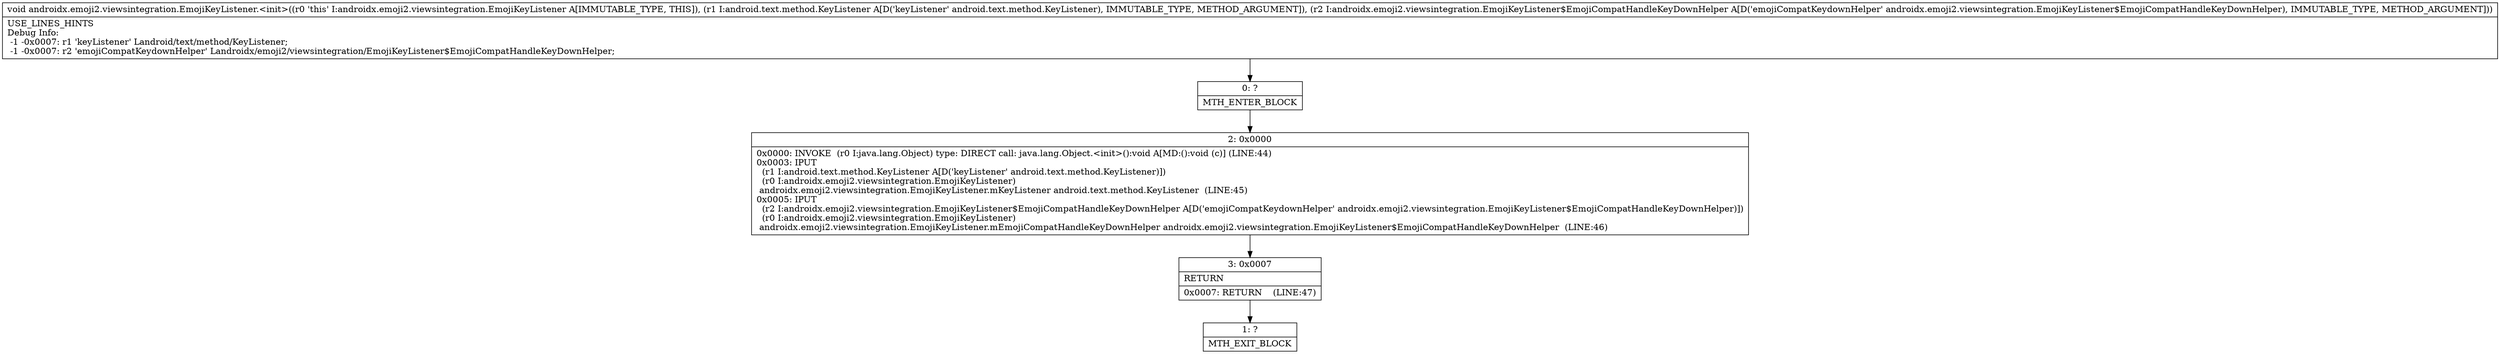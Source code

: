 digraph "CFG forandroidx.emoji2.viewsintegration.EmojiKeyListener.\<init\>(Landroid\/text\/method\/KeyListener;Landroidx\/emoji2\/viewsintegration\/EmojiKeyListener$EmojiCompatHandleKeyDownHelper;)V" {
Node_0 [shape=record,label="{0\:\ ?|MTH_ENTER_BLOCK\l}"];
Node_2 [shape=record,label="{2\:\ 0x0000|0x0000: INVOKE  (r0 I:java.lang.Object) type: DIRECT call: java.lang.Object.\<init\>():void A[MD:():void (c)] (LINE:44)\l0x0003: IPUT  \l  (r1 I:android.text.method.KeyListener A[D('keyListener' android.text.method.KeyListener)])\l  (r0 I:androidx.emoji2.viewsintegration.EmojiKeyListener)\l androidx.emoji2.viewsintegration.EmojiKeyListener.mKeyListener android.text.method.KeyListener  (LINE:45)\l0x0005: IPUT  \l  (r2 I:androidx.emoji2.viewsintegration.EmojiKeyListener$EmojiCompatHandleKeyDownHelper A[D('emojiCompatKeydownHelper' androidx.emoji2.viewsintegration.EmojiKeyListener$EmojiCompatHandleKeyDownHelper)])\l  (r0 I:androidx.emoji2.viewsintegration.EmojiKeyListener)\l androidx.emoji2.viewsintegration.EmojiKeyListener.mEmojiCompatHandleKeyDownHelper androidx.emoji2.viewsintegration.EmojiKeyListener$EmojiCompatHandleKeyDownHelper  (LINE:46)\l}"];
Node_3 [shape=record,label="{3\:\ 0x0007|RETURN\l|0x0007: RETURN    (LINE:47)\l}"];
Node_1 [shape=record,label="{1\:\ ?|MTH_EXIT_BLOCK\l}"];
MethodNode[shape=record,label="{void androidx.emoji2.viewsintegration.EmojiKeyListener.\<init\>((r0 'this' I:androidx.emoji2.viewsintegration.EmojiKeyListener A[IMMUTABLE_TYPE, THIS]), (r1 I:android.text.method.KeyListener A[D('keyListener' android.text.method.KeyListener), IMMUTABLE_TYPE, METHOD_ARGUMENT]), (r2 I:androidx.emoji2.viewsintegration.EmojiKeyListener$EmojiCompatHandleKeyDownHelper A[D('emojiCompatKeydownHelper' androidx.emoji2.viewsintegration.EmojiKeyListener$EmojiCompatHandleKeyDownHelper), IMMUTABLE_TYPE, METHOD_ARGUMENT]))  | USE_LINES_HINTS\lDebug Info:\l  \-1 \-0x0007: r1 'keyListener' Landroid\/text\/method\/KeyListener;\l  \-1 \-0x0007: r2 'emojiCompatKeydownHelper' Landroidx\/emoji2\/viewsintegration\/EmojiKeyListener$EmojiCompatHandleKeyDownHelper;\l}"];
MethodNode -> Node_0;Node_0 -> Node_2;
Node_2 -> Node_3;
Node_3 -> Node_1;
}

